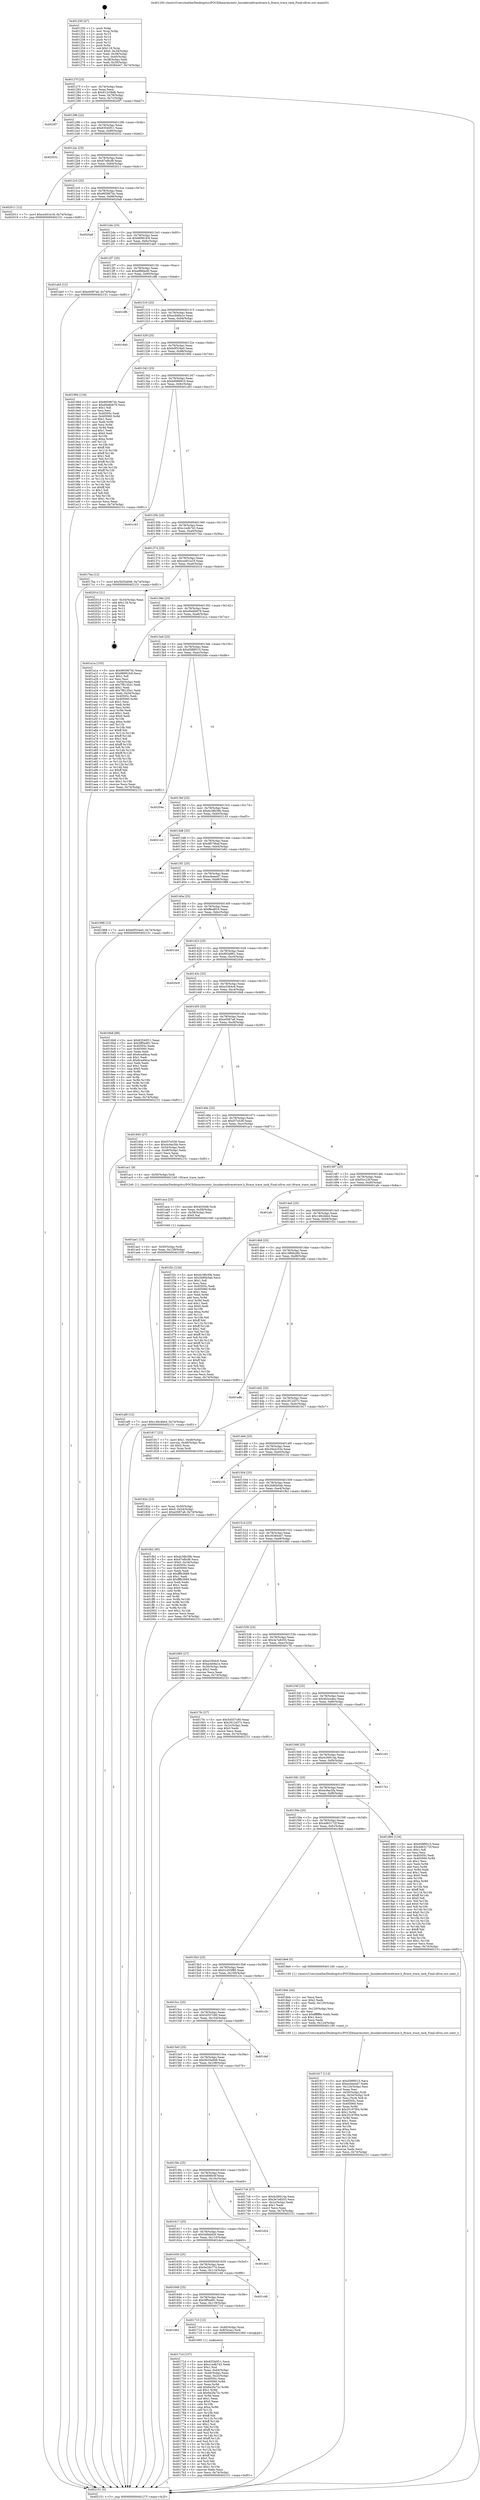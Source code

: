 digraph "0x401250" {
  label = "0x401250 (/mnt/c/Users/mathe/Desktop/tcc/POCII/binaries/extr_linuxkerneltracetrace.h_ftrace_trace_task_Final-ollvm.out::main(0))"
  labelloc = "t"
  node[shape=record]

  Entry [label="",width=0.3,height=0.3,shape=circle,fillcolor=black,style=filled]
  "0x40127f" [label="{
     0x40127f [23]\l
     | [instrs]\l
     &nbsp;&nbsp;0x40127f \<+3\>: mov -0x74(%rbp),%eax\l
     &nbsp;&nbsp;0x401282 \<+2\>: mov %eax,%ecx\l
     &nbsp;&nbsp;0x401284 \<+6\>: sub $0x812c58db,%ecx\l
     &nbsp;&nbsp;0x40128a \<+3\>: mov %eax,-0x78(%rbp)\l
     &nbsp;&nbsp;0x40128d \<+3\>: mov %ecx,-0x7c(%rbp)\l
     &nbsp;&nbsp;0x401290 \<+6\>: je 00000000004020f7 \<main+0xea7\>\l
  }"]
  "0x4020f7" [label="{
     0x4020f7\l
  }", style=dashed]
  "0x401296" [label="{
     0x401296 [22]\l
     | [instrs]\l
     &nbsp;&nbsp;0x401296 \<+5\>: jmp 000000000040129b \<main+0x4b\>\l
     &nbsp;&nbsp;0x40129b \<+3\>: mov -0x78(%rbp),%eax\l
     &nbsp;&nbsp;0x40129e \<+5\>: sub $0x83540f11,%eax\l
     &nbsp;&nbsp;0x4012a3 \<+3\>: mov %eax,-0x80(%rbp)\l
     &nbsp;&nbsp;0x4012a6 \<+6\>: je 0000000000402032 \<main+0xde2\>\l
  }"]
  Exit [label="",width=0.3,height=0.3,shape=circle,fillcolor=black,style=filled,peripheries=2]
  "0x402032" [label="{
     0x402032\l
  }", style=dashed]
  "0x4012ac" [label="{
     0x4012ac [25]\l
     | [instrs]\l
     &nbsp;&nbsp;0x4012ac \<+5\>: jmp 00000000004012b1 \<main+0x61\>\l
     &nbsp;&nbsp;0x4012b1 \<+3\>: mov -0x78(%rbp),%eax\l
     &nbsp;&nbsp;0x4012b4 \<+5\>: sub $0x87efbcf8,%eax\l
     &nbsp;&nbsp;0x4012b9 \<+6\>: mov %eax,-0x84(%rbp)\l
     &nbsp;&nbsp;0x4012bf \<+6\>: je 0000000000402011 \<main+0xdc1\>\l
  }"]
  "0x401af0" [label="{
     0x401af0 [12]\l
     | [instrs]\l
     &nbsp;&nbsp;0x401af0 \<+7\>: movl $0x149c4bb4,-0x74(%rbp)\l
     &nbsp;&nbsp;0x401af7 \<+5\>: jmp 0000000000402151 \<main+0xf01\>\l
  }"]
  "0x402011" [label="{
     0x402011 [12]\l
     | [instrs]\l
     &nbsp;&nbsp;0x402011 \<+7\>: movl $0xce401e18,-0x74(%rbp)\l
     &nbsp;&nbsp;0x402018 \<+5\>: jmp 0000000000402151 \<main+0xf01\>\l
  }"]
  "0x4012c5" [label="{
     0x4012c5 [25]\l
     | [instrs]\l
     &nbsp;&nbsp;0x4012c5 \<+5\>: jmp 00000000004012ca \<main+0x7a\>\l
     &nbsp;&nbsp;0x4012ca \<+3\>: mov -0x78(%rbp),%eax\l
     &nbsp;&nbsp;0x4012cd \<+5\>: sub $0x965967dc,%eax\l
     &nbsp;&nbsp;0x4012d2 \<+6\>: mov %eax,-0x88(%rbp)\l
     &nbsp;&nbsp;0x4012d8 \<+6\>: je 00000000004020a8 \<main+0xe58\>\l
  }"]
  "0x401ae1" [label="{
     0x401ae1 [15]\l
     | [instrs]\l
     &nbsp;&nbsp;0x401ae1 \<+4\>: mov -0x50(%rbp),%rdi\l
     &nbsp;&nbsp;0x401ae5 \<+6\>: mov %eax,-0x128(%rbp)\l
     &nbsp;&nbsp;0x401aeb \<+5\>: call 0000000000401030 \<free@plt\>\l
     | [calls]\l
     &nbsp;&nbsp;0x401030 \{1\} (unknown)\l
  }"]
  "0x4020a8" [label="{
     0x4020a8\l
  }", style=dashed]
  "0x4012de" [label="{
     0x4012de [25]\l
     | [instrs]\l
     &nbsp;&nbsp;0x4012de \<+5\>: jmp 00000000004012e3 \<main+0x93\>\l
     &nbsp;&nbsp;0x4012e3 \<+3\>: mov -0x78(%rbp),%eax\l
     &nbsp;&nbsp;0x4012e6 \<+5\>: sub $0x98991fc9,%eax\l
     &nbsp;&nbsp;0x4012eb \<+6\>: mov %eax,-0x8c(%rbp)\l
     &nbsp;&nbsp;0x4012f1 \<+6\>: je 0000000000401ab5 \<main+0x865\>\l
  }"]
  "0x401aca" [label="{
     0x401aca [23]\l
     | [instrs]\l
     &nbsp;&nbsp;0x401aca \<+10\>: movabs $0x4030d6,%rdi\l
     &nbsp;&nbsp;0x401ad4 \<+3\>: mov %eax,-0x58(%rbp)\l
     &nbsp;&nbsp;0x401ad7 \<+3\>: mov -0x58(%rbp),%esi\l
     &nbsp;&nbsp;0x401ada \<+2\>: mov $0x0,%al\l
     &nbsp;&nbsp;0x401adc \<+5\>: call 0000000000401040 \<printf@plt\>\l
     | [calls]\l
     &nbsp;&nbsp;0x401040 \{1\} (unknown)\l
  }"]
  "0x401ab5" [label="{
     0x401ab5 [12]\l
     | [instrs]\l
     &nbsp;&nbsp;0x401ab5 \<+7\>: movl $0xe0087a6,-0x74(%rbp)\l
     &nbsp;&nbsp;0x401abc \<+5\>: jmp 0000000000402151 \<main+0xf01\>\l
  }"]
  "0x4012f7" [label="{
     0x4012f7 [25]\l
     | [instrs]\l
     &nbsp;&nbsp;0x4012f7 \<+5\>: jmp 00000000004012fc \<main+0xac\>\l
     &nbsp;&nbsp;0x4012fc \<+3\>: mov -0x78(%rbp),%eax\l
     &nbsp;&nbsp;0x4012ff \<+5\>: sub $0xa98fde40,%eax\l
     &nbsp;&nbsp;0x401304 \<+6\>: mov %eax,-0x90(%rbp)\l
     &nbsp;&nbsp;0x40130a \<+6\>: je 0000000000401dfb \<main+0xbab\>\l
  }"]
  "0x401917" [label="{
     0x401917 [113]\l
     | [instrs]\l
     &nbsp;&nbsp;0x401917 \<+5\>: mov $0xd58f9515,%ecx\l
     &nbsp;&nbsp;0x40191c \<+5\>: mov $0xecbeeed7,%edx\l
     &nbsp;&nbsp;0x401921 \<+6\>: mov -0x124(%rbp),%esi\l
     &nbsp;&nbsp;0x401927 \<+3\>: imul %eax,%esi\l
     &nbsp;&nbsp;0x40192a \<+4\>: mov -0x50(%rbp),%rdi\l
     &nbsp;&nbsp;0x40192e \<+4\>: movslq -0x54(%rbp),%r8\l
     &nbsp;&nbsp;0x401932 \<+4\>: mov %esi,(%rdi,%r8,4)\l
     &nbsp;&nbsp;0x401936 \<+7\>: mov 0x40505c,%eax\l
     &nbsp;&nbsp;0x40193d \<+7\>: mov 0x405060,%esi\l
     &nbsp;&nbsp;0x401944 \<+3\>: mov %eax,%r9d\l
     &nbsp;&nbsp;0x401947 \<+7\>: add $0x25167f04,%r9d\l
     &nbsp;&nbsp;0x40194e \<+4\>: sub $0x1,%r9d\l
     &nbsp;&nbsp;0x401952 \<+7\>: sub $0x25167f04,%r9d\l
     &nbsp;&nbsp;0x401959 \<+4\>: imul %r9d,%eax\l
     &nbsp;&nbsp;0x40195d \<+3\>: and $0x1,%eax\l
     &nbsp;&nbsp;0x401960 \<+3\>: cmp $0x0,%eax\l
     &nbsp;&nbsp;0x401963 \<+4\>: sete %r10b\l
     &nbsp;&nbsp;0x401967 \<+3\>: cmp $0xa,%esi\l
     &nbsp;&nbsp;0x40196a \<+4\>: setl %r11b\l
     &nbsp;&nbsp;0x40196e \<+3\>: mov %r10b,%bl\l
     &nbsp;&nbsp;0x401971 \<+3\>: and %r11b,%bl\l
     &nbsp;&nbsp;0x401974 \<+3\>: xor %r11b,%r10b\l
     &nbsp;&nbsp;0x401977 \<+3\>: or %r10b,%bl\l
     &nbsp;&nbsp;0x40197a \<+3\>: test $0x1,%bl\l
     &nbsp;&nbsp;0x40197d \<+3\>: cmovne %edx,%ecx\l
     &nbsp;&nbsp;0x401980 \<+3\>: mov %ecx,-0x74(%rbp)\l
     &nbsp;&nbsp;0x401983 \<+5\>: jmp 0000000000402151 \<main+0xf01\>\l
  }"]
  "0x401dfb" [label="{
     0x401dfb\l
  }", style=dashed]
  "0x401310" [label="{
     0x401310 [25]\l
     | [instrs]\l
     &nbsp;&nbsp;0x401310 \<+5\>: jmp 0000000000401315 \<main+0xc5\>\l
     &nbsp;&nbsp;0x401315 \<+3\>: mov -0x78(%rbp),%eax\l
     &nbsp;&nbsp;0x401318 \<+5\>: sub $0xacbb8a1e,%eax\l
     &nbsp;&nbsp;0x40131d \<+6\>: mov %eax,-0x94(%rbp)\l
     &nbsp;&nbsp;0x401323 \<+6\>: je 00000000004016a0 \<main+0x450\>\l
  }"]
  "0x4018eb" [label="{
     0x4018eb [44]\l
     | [instrs]\l
     &nbsp;&nbsp;0x4018eb \<+2\>: xor %ecx,%ecx\l
     &nbsp;&nbsp;0x4018ed \<+5\>: mov $0x2,%edx\l
     &nbsp;&nbsp;0x4018f2 \<+6\>: mov %edx,-0x120(%rbp)\l
     &nbsp;&nbsp;0x4018f8 \<+1\>: cltd\l
     &nbsp;&nbsp;0x4018f9 \<+6\>: mov -0x120(%rbp),%esi\l
     &nbsp;&nbsp;0x4018ff \<+2\>: idiv %esi\l
     &nbsp;&nbsp;0x401901 \<+6\>: imul $0xfffffffe,%edx,%edx\l
     &nbsp;&nbsp;0x401907 \<+3\>: sub $0x1,%ecx\l
     &nbsp;&nbsp;0x40190a \<+2\>: sub %ecx,%edx\l
     &nbsp;&nbsp;0x40190c \<+6\>: mov %edx,-0x124(%rbp)\l
     &nbsp;&nbsp;0x401912 \<+5\>: call 0000000000401160 \<next_i\>\l
     | [calls]\l
     &nbsp;&nbsp;0x401160 \{1\} (/mnt/c/Users/mathe/Desktop/tcc/POCII/binaries/extr_linuxkerneltracetrace.h_ftrace_trace_task_Final-ollvm.out::next_i)\l
  }"]
  "0x4016a0" [label="{
     0x4016a0\l
  }", style=dashed]
  "0x401329" [label="{
     0x401329 [25]\l
     | [instrs]\l
     &nbsp;&nbsp;0x401329 \<+5\>: jmp 000000000040132e \<main+0xde\>\l
     &nbsp;&nbsp;0x40132e \<+3\>: mov -0x78(%rbp),%eax\l
     &nbsp;&nbsp;0x401331 \<+5\>: sub $0xb0f334e0,%eax\l
     &nbsp;&nbsp;0x401336 \<+6\>: mov %eax,-0x98(%rbp)\l
     &nbsp;&nbsp;0x40133c \<+6\>: je 0000000000401994 \<main+0x744\>\l
  }"]
  "0x40182e" [label="{
     0x40182e [23]\l
     | [instrs]\l
     &nbsp;&nbsp;0x40182e \<+4\>: mov %rax,-0x50(%rbp)\l
     &nbsp;&nbsp;0x401832 \<+7\>: movl $0x0,-0x54(%rbp)\l
     &nbsp;&nbsp;0x401839 \<+7\>: movl $0xe0087a6,-0x74(%rbp)\l
     &nbsp;&nbsp;0x401840 \<+5\>: jmp 0000000000402151 \<main+0xf01\>\l
  }"]
  "0x401994" [label="{
     0x401994 [134]\l
     | [instrs]\l
     &nbsp;&nbsp;0x401994 \<+5\>: mov $0x965967dc,%eax\l
     &nbsp;&nbsp;0x401999 \<+5\>: mov $0xd0e6b879,%ecx\l
     &nbsp;&nbsp;0x40199e \<+2\>: mov $0x1,%dl\l
     &nbsp;&nbsp;0x4019a0 \<+2\>: xor %esi,%esi\l
     &nbsp;&nbsp;0x4019a2 \<+7\>: mov 0x40505c,%edi\l
     &nbsp;&nbsp;0x4019a9 \<+8\>: mov 0x405060,%r8d\l
     &nbsp;&nbsp;0x4019b1 \<+3\>: sub $0x1,%esi\l
     &nbsp;&nbsp;0x4019b4 \<+3\>: mov %edi,%r9d\l
     &nbsp;&nbsp;0x4019b7 \<+3\>: add %esi,%r9d\l
     &nbsp;&nbsp;0x4019ba \<+4\>: imul %r9d,%edi\l
     &nbsp;&nbsp;0x4019be \<+3\>: and $0x1,%edi\l
     &nbsp;&nbsp;0x4019c1 \<+3\>: cmp $0x0,%edi\l
     &nbsp;&nbsp;0x4019c4 \<+4\>: sete %r10b\l
     &nbsp;&nbsp;0x4019c8 \<+4\>: cmp $0xa,%r8d\l
     &nbsp;&nbsp;0x4019cc \<+4\>: setl %r11b\l
     &nbsp;&nbsp;0x4019d0 \<+3\>: mov %r10b,%bl\l
     &nbsp;&nbsp;0x4019d3 \<+3\>: xor $0xff,%bl\l
     &nbsp;&nbsp;0x4019d6 \<+3\>: mov %r11b,%r14b\l
     &nbsp;&nbsp;0x4019d9 \<+4\>: xor $0xff,%r14b\l
     &nbsp;&nbsp;0x4019dd \<+3\>: xor $0x1,%dl\l
     &nbsp;&nbsp;0x4019e0 \<+3\>: mov %bl,%r15b\l
     &nbsp;&nbsp;0x4019e3 \<+4\>: and $0xff,%r15b\l
     &nbsp;&nbsp;0x4019e7 \<+3\>: and %dl,%r10b\l
     &nbsp;&nbsp;0x4019ea \<+3\>: mov %r14b,%r12b\l
     &nbsp;&nbsp;0x4019ed \<+4\>: and $0xff,%r12b\l
     &nbsp;&nbsp;0x4019f1 \<+3\>: and %dl,%r11b\l
     &nbsp;&nbsp;0x4019f4 \<+3\>: or %r10b,%r15b\l
     &nbsp;&nbsp;0x4019f7 \<+3\>: or %r11b,%r12b\l
     &nbsp;&nbsp;0x4019fa \<+3\>: xor %r12b,%r15b\l
     &nbsp;&nbsp;0x4019fd \<+3\>: or %r14b,%bl\l
     &nbsp;&nbsp;0x401a00 \<+3\>: xor $0xff,%bl\l
     &nbsp;&nbsp;0x401a03 \<+3\>: or $0x1,%dl\l
     &nbsp;&nbsp;0x401a06 \<+2\>: and %dl,%bl\l
     &nbsp;&nbsp;0x401a08 \<+3\>: or %bl,%r15b\l
     &nbsp;&nbsp;0x401a0b \<+4\>: test $0x1,%r15b\l
     &nbsp;&nbsp;0x401a0f \<+3\>: cmovne %ecx,%eax\l
     &nbsp;&nbsp;0x401a12 \<+3\>: mov %eax,-0x74(%rbp)\l
     &nbsp;&nbsp;0x401a15 \<+5\>: jmp 0000000000402151 \<main+0xf01\>\l
  }"]
  "0x401342" [label="{
     0x401342 [25]\l
     | [instrs]\l
     &nbsp;&nbsp;0x401342 \<+5\>: jmp 0000000000401347 \<main+0xf7\>\l
     &nbsp;&nbsp;0x401347 \<+3\>: mov -0x78(%rbp),%eax\l
     &nbsp;&nbsp;0x40134a \<+5\>: sub $0xb9989910,%eax\l
     &nbsp;&nbsp;0x40134f \<+6\>: mov %eax,-0x9c(%rbp)\l
     &nbsp;&nbsp;0x401355 \<+6\>: je 0000000000401c63 \<main+0xa13\>\l
  }"]
  "0x40171d" [label="{
     0x40171d [157]\l
     | [instrs]\l
     &nbsp;&nbsp;0x40171d \<+5\>: mov $0x83540f11,%ecx\l
     &nbsp;&nbsp;0x401722 \<+5\>: mov $0xc1edb743,%edx\l
     &nbsp;&nbsp;0x401727 \<+3\>: mov $0x1,%sil\l
     &nbsp;&nbsp;0x40172a \<+3\>: mov %eax,-0x44(%rbp)\l
     &nbsp;&nbsp;0x40172d \<+3\>: mov -0x44(%rbp),%eax\l
     &nbsp;&nbsp;0x401730 \<+3\>: mov %eax,-0x2c(%rbp)\l
     &nbsp;&nbsp;0x401733 \<+7\>: mov 0x40505c,%eax\l
     &nbsp;&nbsp;0x40173a \<+8\>: mov 0x405060,%r8d\l
     &nbsp;&nbsp;0x401742 \<+3\>: mov %eax,%r9d\l
     &nbsp;&nbsp;0x401745 \<+7\>: add $0x6e2fa72c,%r9d\l
     &nbsp;&nbsp;0x40174c \<+4\>: sub $0x1,%r9d\l
     &nbsp;&nbsp;0x401750 \<+7\>: sub $0x6e2fa72c,%r9d\l
     &nbsp;&nbsp;0x401757 \<+4\>: imul %r9d,%eax\l
     &nbsp;&nbsp;0x40175b \<+3\>: and $0x1,%eax\l
     &nbsp;&nbsp;0x40175e \<+3\>: cmp $0x0,%eax\l
     &nbsp;&nbsp;0x401761 \<+4\>: sete %r10b\l
     &nbsp;&nbsp;0x401765 \<+4\>: cmp $0xa,%r8d\l
     &nbsp;&nbsp;0x401769 \<+4\>: setl %r11b\l
     &nbsp;&nbsp;0x40176d \<+3\>: mov %r10b,%bl\l
     &nbsp;&nbsp;0x401770 \<+3\>: xor $0xff,%bl\l
     &nbsp;&nbsp;0x401773 \<+3\>: mov %r11b,%r14b\l
     &nbsp;&nbsp;0x401776 \<+4\>: xor $0xff,%r14b\l
     &nbsp;&nbsp;0x40177a \<+4\>: xor $0x1,%sil\l
     &nbsp;&nbsp;0x40177e \<+3\>: mov %bl,%r15b\l
     &nbsp;&nbsp;0x401781 \<+4\>: and $0xff,%r15b\l
     &nbsp;&nbsp;0x401785 \<+3\>: and %sil,%r10b\l
     &nbsp;&nbsp;0x401788 \<+3\>: mov %r14b,%r12b\l
     &nbsp;&nbsp;0x40178b \<+4\>: and $0xff,%r12b\l
     &nbsp;&nbsp;0x40178f \<+3\>: and %sil,%r11b\l
     &nbsp;&nbsp;0x401792 \<+3\>: or %r10b,%r15b\l
     &nbsp;&nbsp;0x401795 \<+3\>: or %r11b,%r12b\l
     &nbsp;&nbsp;0x401798 \<+3\>: xor %r12b,%r15b\l
     &nbsp;&nbsp;0x40179b \<+3\>: or %r14b,%bl\l
     &nbsp;&nbsp;0x40179e \<+3\>: xor $0xff,%bl\l
     &nbsp;&nbsp;0x4017a1 \<+4\>: or $0x1,%sil\l
     &nbsp;&nbsp;0x4017a5 \<+3\>: and %sil,%bl\l
     &nbsp;&nbsp;0x4017a8 \<+3\>: or %bl,%r15b\l
     &nbsp;&nbsp;0x4017ab \<+4\>: test $0x1,%r15b\l
     &nbsp;&nbsp;0x4017af \<+3\>: cmovne %edx,%ecx\l
     &nbsp;&nbsp;0x4017b2 \<+3\>: mov %ecx,-0x74(%rbp)\l
     &nbsp;&nbsp;0x4017b5 \<+5\>: jmp 0000000000402151 \<main+0xf01\>\l
  }"]
  "0x401c63" [label="{
     0x401c63\l
  }", style=dashed]
  "0x40135b" [label="{
     0x40135b [25]\l
     | [instrs]\l
     &nbsp;&nbsp;0x40135b \<+5\>: jmp 0000000000401360 \<main+0x110\>\l
     &nbsp;&nbsp;0x401360 \<+3\>: mov -0x78(%rbp),%eax\l
     &nbsp;&nbsp;0x401363 \<+5\>: sub $0xc1edb743,%eax\l
     &nbsp;&nbsp;0x401368 \<+6\>: mov %eax,-0xa0(%rbp)\l
     &nbsp;&nbsp;0x40136e \<+6\>: je 00000000004017ba \<main+0x56a\>\l
  }"]
  "0x401662" [label="{
     0x401662\l
  }", style=dashed]
  "0x4017ba" [label="{
     0x4017ba [12]\l
     | [instrs]\l
     &nbsp;&nbsp;0x4017ba \<+7\>: movl $0x5b55a948,-0x74(%rbp)\l
     &nbsp;&nbsp;0x4017c1 \<+5\>: jmp 0000000000402151 \<main+0xf01\>\l
  }"]
  "0x401374" [label="{
     0x401374 [25]\l
     | [instrs]\l
     &nbsp;&nbsp;0x401374 \<+5\>: jmp 0000000000401379 \<main+0x129\>\l
     &nbsp;&nbsp;0x401379 \<+3\>: mov -0x78(%rbp),%eax\l
     &nbsp;&nbsp;0x40137c \<+5\>: sub $0xce401e18,%eax\l
     &nbsp;&nbsp;0x401381 \<+6\>: mov %eax,-0xa4(%rbp)\l
     &nbsp;&nbsp;0x401387 \<+6\>: je 000000000040201d \<main+0xdcd\>\l
  }"]
  "0x401710" [label="{
     0x401710 [13]\l
     | [instrs]\l
     &nbsp;&nbsp;0x401710 \<+4\>: mov -0x40(%rbp),%rax\l
     &nbsp;&nbsp;0x401714 \<+4\>: mov 0x8(%rax),%rdi\l
     &nbsp;&nbsp;0x401718 \<+5\>: call 0000000000401060 \<atoi@plt\>\l
     | [calls]\l
     &nbsp;&nbsp;0x401060 \{1\} (unknown)\l
  }"]
  "0x40201d" [label="{
     0x40201d [21]\l
     | [instrs]\l
     &nbsp;&nbsp;0x40201d \<+3\>: mov -0x34(%rbp),%eax\l
     &nbsp;&nbsp;0x402020 \<+7\>: add $0x118,%rsp\l
     &nbsp;&nbsp;0x402027 \<+1\>: pop %rbx\l
     &nbsp;&nbsp;0x402028 \<+2\>: pop %r12\l
     &nbsp;&nbsp;0x40202a \<+2\>: pop %r13\l
     &nbsp;&nbsp;0x40202c \<+2\>: pop %r14\l
     &nbsp;&nbsp;0x40202e \<+2\>: pop %r15\l
     &nbsp;&nbsp;0x402030 \<+1\>: pop %rbp\l
     &nbsp;&nbsp;0x402031 \<+1\>: ret\l
  }"]
  "0x40138d" [label="{
     0x40138d [25]\l
     | [instrs]\l
     &nbsp;&nbsp;0x40138d \<+5\>: jmp 0000000000401392 \<main+0x142\>\l
     &nbsp;&nbsp;0x401392 \<+3\>: mov -0x78(%rbp),%eax\l
     &nbsp;&nbsp;0x401395 \<+5\>: sub $0xd0e6b879,%eax\l
     &nbsp;&nbsp;0x40139a \<+6\>: mov %eax,-0xa8(%rbp)\l
     &nbsp;&nbsp;0x4013a0 \<+6\>: je 0000000000401a1a \<main+0x7ca\>\l
  }"]
  "0x401649" [label="{
     0x401649 [25]\l
     | [instrs]\l
     &nbsp;&nbsp;0x401649 \<+5\>: jmp 000000000040164e \<main+0x3fe\>\l
     &nbsp;&nbsp;0x40164e \<+3\>: mov -0x78(%rbp),%eax\l
     &nbsp;&nbsp;0x401651 \<+5\>: sub $0x5ff5ed91,%eax\l
     &nbsp;&nbsp;0x401656 \<+6\>: mov %eax,-0x118(%rbp)\l
     &nbsp;&nbsp;0x40165c \<+6\>: je 0000000000401710 \<main+0x4c0\>\l
  }"]
  "0x401a1a" [label="{
     0x401a1a [155]\l
     | [instrs]\l
     &nbsp;&nbsp;0x401a1a \<+5\>: mov $0x965967dc,%eax\l
     &nbsp;&nbsp;0x401a1f \<+5\>: mov $0x98991fc9,%ecx\l
     &nbsp;&nbsp;0x401a24 \<+2\>: mov $0x1,%dl\l
     &nbsp;&nbsp;0x401a26 \<+2\>: xor %esi,%esi\l
     &nbsp;&nbsp;0x401a28 \<+3\>: mov -0x54(%rbp),%edi\l
     &nbsp;&nbsp;0x401a2b \<+6\>: sub $0x7f8135a1,%edi\l
     &nbsp;&nbsp;0x401a31 \<+3\>: add $0x1,%edi\l
     &nbsp;&nbsp;0x401a34 \<+6\>: add $0x7f8135a1,%edi\l
     &nbsp;&nbsp;0x401a3a \<+3\>: mov %edi,-0x54(%rbp)\l
     &nbsp;&nbsp;0x401a3d \<+7\>: mov 0x40505c,%edi\l
     &nbsp;&nbsp;0x401a44 \<+8\>: mov 0x405060,%r8d\l
     &nbsp;&nbsp;0x401a4c \<+3\>: sub $0x1,%esi\l
     &nbsp;&nbsp;0x401a4f \<+3\>: mov %edi,%r9d\l
     &nbsp;&nbsp;0x401a52 \<+3\>: add %esi,%r9d\l
     &nbsp;&nbsp;0x401a55 \<+4\>: imul %r9d,%edi\l
     &nbsp;&nbsp;0x401a59 \<+3\>: and $0x1,%edi\l
     &nbsp;&nbsp;0x401a5c \<+3\>: cmp $0x0,%edi\l
     &nbsp;&nbsp;0x401a5f \<+4\>: sete %r10b\l
     &nbsp;&nbsp;0x401a63 \<+4\>: cmp $0xa,%r8d\l
     &nbsp;&nbsp;0x401a67 \<+4\>: setl %r11b\l
     &nbsp;&nbsp;0x401a6b \<+3\>: mov %r10b,%bl\l
     &nbsp;&nbsp;0x401a6e \<+3\>: xor $0xff,%bl\l
     &nbsp;&nbsp;0x401a71 \<+3\>: mov %r11b,%r14b\l
     &nbsp;&nbsp;0x401a74 \<+4\>: xor $0xff,%r14b\l
     &nbsp;&nbsp;0x401a78 \<+3\>: xor $0x1,%dl\l
     &nbsp;&nbsp;0x401a7b \<+3\>: mov %bl,%r15b\l
     &nbsp;&nbsp;0x401a7e \<+4\>: and $0xff,%r15b\l
     &nbsp;&nbsp;0x401a82 \<+3\>: and %dl,%r10b\l
     &nbsp;&nbsp;0x401a85 \<+3\>: mov %r14b,%r12b\l
     &nbsp;&nbsp;0x401a88 \<+4\>: and $0xff,%r12b\l
     &nbsp;&nbsp;0x401a8c \<+3\>: and %dl,%r11b\l
     &nbsp;&nbsp;0x401a8f \<+3\>: or %r10b,%r15b\l
     &nbsp;&nbsp;0x401a92 \<+3\>: or %r11b,%r12b\l
     &nbsp;&nbsp;0x401a95 \<+3\>: xor %r12b,%r15b\l
     &nbsp;&nbsp;0x401a98 \<+3\>: or %r14b,%bl\l
     &nbsp;&nbsp;0x401a9b \<+3\>: xor $0xff,%bl\l
     &nbsp;&nbsp;0x401a9e \<+3\>: or $0x1,%dl\l
     &nbsp;&nbsp;0x401aa1 \<+2\>: and %dl,%bl\l
     &nbsp;&nbsp;0x401aa3 \<+3\>: or %bl,%r15b\l
     &nbsp;&nbsp;0x401aa6 \<+4\>: test $0x1,%r15b\l
     &nbsp;&nbsp;0x401aaa \<+3\>: cmovne %ecx,%eax\l
     &nbsp;&nbsp;0x401aad \<+3\>: mov %eax,-0x74(%rbp)\l
     &nbsp;&nbsp;0x401ab0 \<+5\>: jmp 0000000000402151 \<main+0xf01\>\l
  }"]
  "0x4013a6" [label="{
     0x4013a6 [25]\l
     | [instrs]\l
     &nbsp;&nbsp;0x4013a6 \<+5\>: jmp 00000000004013ab \<main+0x15b\>\l
     &nbsp;&nbsp;0x4013ab \<+3\>: mov -0x78(%rbp),%eax\l
     &nbsp;&nbsp;0x4013ae \<+5\>: sub $0xd58f9515,%eax\l
     &nbsp;&nbsp;0x4013b3 \<+6\>: mov %eax,-0xac(%rbp)\l
     &nbsp;&nbsp;0x4013b9 \<+6\>: je 000000000040204e \<main+0xdfe\>\l
  }"]
  "0x401c48" [label="{
     0x401c48\l
  }", style=dashed]
  "0x40204e" [label="{
     0x40204e\l
  }", style=dashed]
  "0x4013bf" [label="{
     0x4013bf [25]\l
     | [instrs]\l
     &nbsp;&nbsp;0x4013bf \<+5\>: jmp 00000000004013c4 \<main+0x174\>\l
     &nbsp;&nbsp;0x4013c4 \<+3\>: mov -0x78(%rbp),%eax\l
     &nbsp;&nbsp;0x4013c7 \<+5\>: sub $0xdc38b39b,%eax\l
     &nbsp;&nbsp;0x4013cc \<+6\>: mov %eax,-0xb0(%rbp)\l
     &nbsp;&nbsp;0x4013d2 \<+6\>: je 0000000000402143 \<main+0xef3\>\l
  }"]
  "0x401630" [label="{
     0x401630 [25]\l
     | [instrs]\l
     &nbsp;&nbsp;0x401630 \<+5\>: jmp 0000000000401635 \<main+0x3e5\>\l
     &nbsp;&nbsp;0x401635 \<+3\>: mov -0x78(%rbp),%eax\l
     &nbsp;&nbsp;0x401638 \<+5\>: sub $0x5e26a774,%eax\l
     &nbsp;&nbsp;0x40163d \<+6\>: mov %eax,-0x114(%rbp)\l
     &nbsp;&nbsp;0x401643 \<+6\>: je 0000000000401c48 \<main+0x9f8\>\l
  }"]
  "0x402143" [label="{
     0x402143\l
  }", style=dashed]
  "0x4013d8" [label="{
     0x4013d8 [25]\l
     | [instrs]\l
     &nbsp;&nbsp;0x4013d8 \<+5\>: jmp 00000000004013dd \<main+0x18d\>\l
     &nbsp;&nbsp;0x4013dd \<+3\>: mov -0x78(%rbp),%eax\l
     &nbsp;&nbsp;0x4013e0 \<+5\>: sub $0xdf079baf,%eax\l
     &nbsp;&nbsp;0x4013e5 \<+6\>: mov %eax,-0xb4(%rbp)\l
     &nbsp;&nbsp;0x4013eb \<+6\>: je 0000000000401b82 \<main+0x932\>\l
  }"]
  "0x401de3" [label="{
     0x401de3\l
  }", style=dashed]
  "0x401b82" [label="{
     0x401b82\l
  }", style=dashed]
  "0x4013f1" [label="{
     0x4013f1 [25]\l
     | [instrs]\l
     &nbsp;&nbsp;0x4013f1 \<+5\>: jmp 00000000004013f6 \<main+0x1a6\>\l
     &nbsp;&nbsp;0x4013f6 \<+3\>: mov -0x78(%rbp),%eax\l
     &nbsp;&nbsp;0x4013f9 \<+5\>: sub $0xecbeeed7,%eax\l
     &nbsp;&nbsp;0x4013fe \<+6\>: mov %eax,-0xb8(%rbp)\l
     &nbsp;&nbsp;0x401404 \<+6\>: je 0000000000401988 \<main+0x738\>\l
  }"]
  "0x401617" [label="{
     0x401617 [25]\l
     | [instrs]\l
     &nbsp;&nbsp;0x401617 \<+5\>: jmp 000000000040161c \<main+0x3cc\>\l
     &nbsp;&nbsp;0x40161c \<+3\>: mov -0x78(%rbp),%eax\l
     &nbsp;&nbsp;0x40161f \<+5\>: sub $0x5dfddd26,%eax\l
     &nbsp;&nbsp;0x401624 \<+6\>: mov %eax,-0x110(%rbp)\l
     &nbsp;&nbsp;0x40162a \<+6\>: je 0000000000401de3 \<main+0xb93\>\l
  }"]
  "0x401988" [label="{
     0x401988 [12]\l
     | [instrs]\l
     &nbsp;&nbsp;0x401988 \<+7\>: movl $0xb0f334e0,-0x74(%rbp)\l
     &nbsp;&nbsp;0x40198f \<+5\>: jmp 0000000000402151 \<main+0xf01\>\l
  }"]
  "0x40140a" [label="{
     0x40140a [25]\l
     | [instrs]\l
     &nbsp;&nbsp;0x40140a \<+5\>: jmp 000000000040140f \<main+0x1bf\>\l
     &nbsp;&nbsp;0x40140f \<+3\>: mov -0x78(%rbp),%eax\l
     &nbsp;&nbsp;0x401412 \<+5\>: sub $0xffea8f16,%eax\l
     &nbsp;&nbsp;0x401417 \<+6\>: mov %eax,-0xbc(%rbp)\l
     &nbsp;&nbsp;0x40141d \<+6\>: je 0000000000401cb0 \<main+0xa60\>\l
  }"]
  "0x401d24" [label="{
     0x401d24\l
  }", style=dashed]
  "0x401cb0" [label="{
     0x401cb0\l
  }", style=dashed]
  "0x401423" [label="{
     0x401423 [25]\l
     | [instrs]\l
     &nbsp;&nbsp;0x401423 \<+5\>: jmp 0000000000401428 \<main+0x1d8\>\l
     &nbsp;&nbsp;0x401428 \<+3\>: mov -0x78(%rbp),%eax\l
     &nbsp;&nbsp;0x40142b \<+5\>: sub $0x893d881,%eax\l
     &nbsp;&nbsp;0x401430 \<+6\>: mov %eax,-0xc0(%rbp)\l
     &nbsp;&nbsp;0x401436 \<+6\>: je 00000000004020c9 \<main+0xe79\>\l
  }"]
  "0x4015fe" [label="{
     0x4015fe [25]\l
     | [instrs]\l
     &nbsp;&nbsp;0x4015fe \<+5\>: jmp 0000000000401603 \<main+0x3b3\>\l
     &nbsp;&nbsp;0x401603 \<+3\>: mov -0x78(%rbp),%eax\l
     &nbsp;&nbsp;0x401606 \<+5\>: sub $0x5d08fc0f,%eax\l
     &nbsp;&nbsp;0x40160b \<+6\>: mov %eax,-0x10c(%rbp)\l
     &nbsp;&nbsp;0x401611 \<+6\>: je 0000000000401d24 \<main+0xad4\>\l
  }"]
  "0x4020c9" [label="{
     0x4020c9\l
  }", style=dashed]
  "0x40143c" [label="{
     0x40143c [25]\l
     | [instrs]\l
     &nbsp;&nbsp;0x40143c \<+5\>: jmp 0000000000401441 \<main+0x1f1\>\l
     &nbsp;&nbsp;0x401441 \<+3\>: mov -0x78(%rbp),%eax\l
     &nbsp;&nbsp;0x401444 \<+5\>: sub $0xa3364c6,%eax\l
     &nbsp;&nbsp;0x401449 \<+6\>: mov %eax,-0xc4(%rbp)\l
     &nbsp;&nbsp;0x40144f \<+6\>: je 00000000004016b8 \<main+0x468\>\l
  }"]
  "0x4017c6" [label="{
     0x4017c6 [27]\l
     | [instrs]\l
     &nbsp;&nbsp;0x4017c6 \<+5\>: mov $0x4c56014a,%eax\l
     &nbsp;&nbsp;0x4017cb \<+5\>: mov $0x3e7e8355,%ecx\l
     &nbsp;&nbsp;0x4017d0 \<+3\>: mov -0x2c(%rbp),%edx\l
     &nbsp;&nbsp;0x4017d3 \<+3\>: cmp $0x1,%edx\l
     &nbsp;&nbsp;0x4017d6 \<+3\>: cmovl %ecx,%eax\l
     &nbsp;&nbsp;0x4017d9 \<+3\>: mov %eax,-0x74(%rbp)\l
     &nbsp;&nbsp;0x4017dc \<+5\>: jmp 0000000000402151 \<main+0xf01\>\l
  }"]
  "0x4016b8" [label="{
     0x4016b8 [88]\l
     | [instrs]\l
     &nbsp;&nbsp;0x4016b8 \<+5\>: mov $0x83540f11,%eax\l
     &nbsp;&nbsp;0x4016bd \<+5\>: mov $0x5ff5ed91,%ecx\l
     &nbsp;&nbsp;0x4016c2 \<+7\>: mov 0x40505c,%edx\l
     &nbsp;&nbsp;0x4016c9 \<+7\>: mov 0x405060,%esi\l
     &nbsp;&nbsp;0x4016d0 \<+2\>: mov %edx,%edi\l
     &nbsp;&nbsp;0x4016d2 \<+6\>: add $0x6ca4feca,%edi\l
     &nbsp;&nbsp;0x4016d8 \<+3\>: sub $0x1,%edi\l
     &nbsp;&nbsp;0x4016db \<+6\>: sub $0x6ca4feca,%edi\l
     &nbsp;&nbsp;0x4016e1 \<+3\>: imul %edi,%edx\l
     &nbsp;&nbsp;0x4016e4 \<+3\>: and $0x1,%edx\l
     &nbsp;&nbsp;0x4016e7 \<+3\>: cmp $0x0,%edx\l
     &nbsp;&nbsp;0x4016ea \<+4\>: sete %r8b\l
     &nbsp;&nbsp;0x4016ee \<+3\>: cmp $0xa,%esi\l
     &nbsp;&nbsp;0x4016f1 \<+4\>: setl %r9b\l
     &nbsp;&nbsp;0x4016f5 \<+3\>: mov %r8b,%r10b\l
     &nbsp;&nbsp;0x4016f8 \<+3\>: and %r9b,%r10b\l
     &nbsp;&nbsp;0x4016fb \<+3\>: xor %r9b,%r8b\l
     &nbsp;&nbsp;0x4016fe \<+3\>: or %r8b,%r10b\l
     &nbsp;&nbsp;0x401701 \<+4\>: test $0x1,%r10b\l
     &nbsp;&nbsp;0x401705 \<+3\>: cmovne %ecx,%eax\l
     &nbsp;&nbsp;0x401708 \<+3\>: mov %eax,-0x74(%rbp)\l
     &nbsp;&nbsp;0x40170b \<+5\>: jmp 0000000000402151 \<main+0xf01\>\l
  }"]
  "0x401455" [label="{
     0x401455 [25]\l
     | [instrs]\l
     &nbsp;&nbsp;0x401455 \<+5\>: jmp 000000000040145a \<main+0x20a\>\l
     &nbsp;&nbsp;0x40145a \<+3\>: mov -0x78(%rbp),%eax\l
     &nbsp;&nbsp;0x40145d \<+5\>: sub $0xe0087a6,%eax\l
     &nbsp;&nbsp;0x401462 \<+6\>: mov %eax,-0xc8(%rbp)\l
     &nbsp;&nbsp;0x401468 \<+6\>: je 0000000000401845 \<main+0x5f5\>\l
  }"]
  "0x4015e5" [label="{
     0x4015e5 [25]\l
     | [instrs]\l
     &nbsp;&nbsp;0x4015e5 \<+5\>: jmp 00000000004015ea \<main+0x39a\>\l
     &nbsp;&nbsp;0x4015ea \<+3\>: mov -0x78(%rbp),%eax\l
     &nbsp;&nbsp;0x4015ed \<+5\>: sub $0x5b55a948,%eax\l
     &nbsp;&nbsp;0x4015f2 \<+6\>: mov %eax,-0x108(%rbp)\l
     &nbsp;&nbsp;0x4015f8 \<+6\>: je 00000000004017c6 \<main+0x576\>\l
  }"]
  "0x401845" [label="{
     0x401845 [27]\l
     | [instrs]\l
     &nbsp;&nbsp;0x401845 \<+5\>: mov $0xf37e536,%eax\l
     &nbsp;&nbsp;0x40184a \<+5\>: mov $0x4c9ac5fa,%ecx\l
     &nbsp;&nbsp;0x40184f \<+3\>: mov -0x54(%rbp),%edx\l
     &nbsp;&nbsp;0x401852 \<+3\>: cmp -0x48(%rbp),%edx\l
     &nbsp;&nbsp;0x401855 \<+3\>: cmovl %ecx,%eax\l
     &nbsp;&nbsp;0x401858 \<+3\>: mov %eax,-0x74(%rbp)\l
     &nbsp;&nbsp;0x40185b \<+5\>: jmp 0000000000402151 \<main+0xf01\>\l
  }"]
  "0x40146e" [label="{
     0x40146e [25]\l
     | [instrs]\l
     &nbsp;&nbsp;0x40146e \<+5\>: jmp 0000000000401473 \<main+0x223\>\l
     &nbsp;&nbsp;0x401473 \<+3\>: mov -0x78(%rbp),%eax\l
     &nbsp;&nbsp;0x401476 \<+5\>: sub $0xf37e536,%eax\l
     &nbsp;&nbsp;0x40147b \<+6\>: mov %eax,-0xcc(%rbp)\l
     &nbsp;&nbsp;0x401481 \<+6\>: je 0000000000401ac1 \<main+0x871\>\l
  }"]
  "0x401def" [label="{
     0x401def\l
  }", style=dashed]
  "0x401ac1" [label="{
     0x401ac1 [9]\l
     | [instrs]\l
     &nbsp;&nbsp;0x401ac1 \<+4\>: mov -0x50(%rbp),%rdi\l
     &nbsp;&nbsp;0x401ac5 \<+5\>: call 0000000000401240 \<ftrace_trace_task\>\l
     | [calls]\l
     &nbsp;&nbsp;0x401240 \{1\} (/mnt/c/Users/mathe/Desktop/tcc/POCII/binaries/extr_linuxkerneltracetrace.h_ftrace_trace_task_Final-ollvm.out::ftrace_trace_task)\l
  }"]
  "0x401487" [label="{
     0x401487 [25]\l
     | [instrs]\l
     &nbsp;&nbsp;0x401487 \<+5\>: jmp 000000000040148c \<main+0x23c\>\l
     &nbsp;&nbsp;0x40148c \<+3\>: mov -0x78(%rbp),%eax\l
     &nbsp;&nbsp;0x40148f \<+5\>: sub $0xf3cc23f,%eax\l
     &nbsp;&nbsp;0x401494 \<+6\>: mov %eax,-0xd0(%rbp)\l
     &nbsp;&nbsp;0x40149a \<+6\>: je 0000000000401afc \<main+0x8ac\>\l
  }"]
  "0x4015cc" [label="{
     0x4015cc [25]\l
     | [instrs]\l
     &nbsp;&nbsp;0x4015cc \<+5\>: jmp 00000000004015d1 \<main+0x381\>\l
     &nbsp;&nbsp;0x4015d1 \<+3\>: mov -0x78(%rbp),%eax\l
     &nbsp;&nbsp;0x4015d4 \<+5\>: sub $0x54557c80,%eax\l
     &nbsp;&nbsp;0x4015d9 \<+6\>: mov %eax,-0x104(%rbp)\l
     &nbsp;&nbsp;0x4015df \<+6\>: je 0000000000401def \<main+0xb9f\>\l
  }"]
  "0x401afc" [label="{
     0x401afc\l
  }", style=dashed]
  "0x4014a0" [label="{
     0x4014a0 [25]\l
     | [instrs]\l
     &nbsp;&nbsp;0x4014a0 \<+5\>: jmp 00000000004014a5 \<main+0x255\>\l
     &nbsp;&nbsp;0x4014a5 \<+3\>: mov -0x78(%rbp),%eax\l
     &nbsp;&nbsp;0x4014a8 \<+5\>: sub $0x149c4bb4,%eax\l
     &nbsp;&nbsp;0x4014ad \<+6\>: mov %eax,-0xd4(%rbp)\l
     &nbsp;&nbsp;0x4014b3 \<+6\>: je 0000000000401f2c \<main+0xcdc\>\l
  }"]
  "0x401c3c" [label="{
     0x401c3c\l
  }", style=dashed]
  "0x401f2c" [label="{
     0x401f2c [134]\l
     | [instrs]\l
     &nbsp;&nbsp;0x401f2c \<+5\>: mov $0xdc38b39b,%eax\l
     &nbsp;&nbsp;0x401f31 \<+5\>: mov $0x2b80b5ab,%ecx\l
     &nbsp;&nbsp;0x401f36 \<+2\>: mov $0x1,%dl\l
     &nbsp;&nbsp;0x401f38 \<+2\>: xor %esi,%esi\l
     &nbsp;&nbsp;0x401f3a \<+7\>: mov 0x40505c,%edi\l
     &nbsp;&nbsp;0x401f41 \<+8\>: mov 0x405060,%r8d\l
     &nbsp;&nbsp;0x401f49 \<+3\>: sub $0x1,%esi\l
     &nbsp;&nbsp;0x401f4c \<+3\>: mov %edi,%r9d\l
     &nbsp;&nbsp;0x401f4f \<+3\>: add %esi,%r9d\l
     &nbsp;&nbsp;0x401f52 \<+4\>: imul %r9d,%edi\l
     &nbsp;&nbsp;0x401f56 \<+3\>: and $0x1,%edi\l
     &nbsp;&nbsp;0x401f59 \<+3\>: cmp $0x0,%edi\l
     &nbsp;&nbsp;0x401f5c \<+4\>: sete %r10b\l
     &nbsp;&nbsp;0x401f60 \<+4\>: cmp $0xa,%r8d\l
     &nbsp;&nbsp;0x401f64 \<+4\>: setl %r11b\l
     &nbsp;&nbsp;0x401f68 \<+3\>: mov %r10b,%bl\l
     &nbsp;&nbsp;0x401f6b \<+3\>: xor $0xff,%bl\l
     &nbsp;&nbsp;0x401f6e \<+3\>: mov %r11b,%r14b\l
     &nbsp;&nbsp;0x401f71 \<+4\>: xor $0xff,%r14b\l
     &nbsp;&nbsp;0x401f75 \<+3\>: xor $0x1,%dl\l
     &nbsp;&nbsp;0x401f78 \<+3\>: mov %bl,%r15b\l
     &nbsp;&nbsp;0x401f7b \<+4\>: and $0xff,%r15b\l
     &nbsp;&nbsp;0x401f7f \<+3\>: and %dl,%r10b\l
     &nbsp;&nbsp;0x401f82 \<+3\>: mov %r14b,%r12b\l
     &nbsp;&nbsp;0x401f85 \<+4\>: and $0xff,%r12b\l
     &nbsp;&nbsp;0x401f89 \<+3\>: and %dl,%r11b\l
     &nbsp;&nbsp;0x401f8c \<+3\>: or %r10b,%r15b\l
     &nbsp;&nbsp;0x401f8f \<+3\>: or %r11b,%r12b\l
     &nbsp;&nbsp;0x401f92 \<+3\>: xor %r12b,%r15b\l
     &nbsp;&nbsp;0x401f95 \<+3\>: or %r14b,%bl\l
     &nbsp;&nbsp;0x401f98 \<+3\>: xor $0xff,%bl\l
     &nbsp;&nbsp;0x401f9b \<+3\>: or $0x1,%dl\l
     &nbsp;&nbsp;0x401f9e \<+2\>: and %dl,%bl\l
     &nbsp;&nbsp;0x401fa0 \<+3\>: or %bl,%r15b\l
     &nbsp;&nbsp;0x401fa3 \<+4\>: test $0x1,%r15b\l
     &nbsp;&nbsp;0x401fa7 \<+3\>: cmovne %ecx,%eax\l
     &nbsp;&nbsp;0x401faa \<+3\>: mov %eax,-0x74(%rbp)\l
     &nbsp;&nbsp;0x401fad \<+5\>: jmp 0000000000402151 \<main+0xf01\>\l
  }"]
  "0x4014b9" [label="{
     0x4014b9 [25]\l
     | [instrs]\l
     &nbsp;&nbsp;0x4014b9 \<+5\>: jmp 00000000004014be \<main+0x26e\>\l
     &nbsp;&nbsp;0x4014be \<+3\>: mov -0x78(%rbp),%eax\l
     &nbsp;&nbsp;0x4014c1 \<+5\>: sub $0x1986b28b,%eax\l
     &nbsp;&nbsp;0x4014c6 \<+6\>: mov %eax,-0xd8(%rbp)\l
     &nbsp;&nbsp;0x4014cc \<+6\>: je 0000000000401e8b \<main+0xc3b\>\l
  }"]
  "0x4015b3" [label="{
     0x4015b3 [25]\l
     | [instrs]\l
     &nbsp;&nbsp;0x4015b3 \<+5\>: jmp 00000000004015b8 \<main+0x368\>\l
     &nbsp;&nbsp;0x4015b8 \<+3\>: mov -0x78(%rbp),%eax\l
     &nbsp;&nbsp;0x4015bb \<+5\>: sub $0x51d55f86,%eax\l
     &nbsp;&nbsp;0x4015c0 \<+6\>: mov %eax,-0x100(%rbp)\l
     &nbsp;&nbsp;0x4015c6 \<+6\>: je 0000000000401c3c \<main+0x9ec\>\l
  }"]
  "0x401e8b" [label="{
     0x401e8b\l
  }", style=dashed]
  "0x4014d2" [label="{
     0x4014d2 [25]\l
     | [instrs]\l
     &nbsp;&nbsp;0x4014d2 \<+5\>: jmp 00000000004014d7 \<main+0x287\>\l
     &nbsp;&nbsp;0x4014d7 \<+3\>: mov -0x78(%rbp),%eax\l
     &nbsp;&nbsp;0x4014da \<+5\>: sub $0x2912d37c,%eax\l
     &nbsp;&nbsp;0x4014df \<+6\>: mov %eax,-0xdc(%rbp)\l
     &nbsp;&nbsp;0x4014e5 \<+6\>: je 0000000000401817 \<main+0x5c7\>\l
  }"]
  "0x4018e6" [label="{
     0x4018e6 [5]\l
     | [instrs]\l
     &nbsp;&nbsp;0x4018e6 \<+5\>: call 0000000000401160 \<next_i\>\l
     | [calls]\l
     &nbsp;&nbsp;0x401160 \{1\} (/mnt/c/Users/mathe/Desktop/tcc/POCII/binaries/extr_linuxkerneltracetrace.h_ftrace_trace_task_Final-ollvm.out::next_i)\l
  }"]
  "0x401817" [label="{
     0x401817 [23]\l
     | [instrs]\l
     &nbsp;&nbsp;0x401817 \<+7\>: movl $0x1,-0x48(%rbp)\l
     &nbsp;&nbsp;0x40181e \<+4\>: movslq -0x48(%rbp),%rax\l
     &nbsp;&nbsp;0x401822 \<+4\>: shl $0x2,%rax\l
     &nbsp;&nbsp;0x401826 \<+3\>: mov %rax,%rdi\l
     &nbsp;&nbsp;0x401829 \<+5\>: call 0000000000401050 \<malloc@plt\>\l
     | [calls]\l
     &nbsp;&nbsp;0x401050 \{1\} (unknown)\l
  }"]
  "0x4014eb" [label="{
     0x4014eb [25]\l
     | [instrs]\l
     &nbsp;&nbsp;0x4014eb \<+5\>: jmp 00000000004014f0 \<main+0x2a0\>\l
     &nbsp;&nbsp;0x4014f0 \<+3\>: mov -0x78(%rbp),%eax\l
     &nbsp;&nbsp;0x4014f3 \<+5\>: sub $0x29a2c53e,%eax\l
     &nbsp;&nbsp;0x4014f8 \<+6\>: mov %eax,-0xe0(%rbp)\l
     &nbsp;&nbsp;0x4014fe \<+6\>: je 0000000000402132 \<main+0xee2\>\l
  }"]
  "0x40159a" [label="{
     0x40159a [25]\l
     | [instrs]\l
     &nbsp;&nbsp;0x40159a \<+5\>: jmp 000000000040159f \<main+0x34f\>\l
     &nbsp;&nbsp;0x40159f \<+3\>: mov -0x78(%rbp),%eax\l
     &nbsp;&nbsp;0x4015a2 \<+5\>: sub $0x4d63172f,%eax\l
     &nbsp;&nbsp;0x4015a7 \<+6\>: mov %eax,-0xfc(%rbp)\l
     &nbsp;&nbsp;0x4015ad \<+6\>: je 00000000004018e6 \<main+0x696\>\l
  }"]
  "0x402132" [label="{
     0x402132\l
  }", style=dashed]
  "0x401504" [label="{
     0x401504 [25]\l
     | [instrs]\l
     &nbsp;&nbsp;0x401504 \<+5\>: jmp 0000000000401509 \<main+0x2b9\>\l
     &nbsp;&nbsp;0x401509 \<+3\>: mov -0x78(%rbp),%eax\l
     &nbsp;&nbsp;0x40150c \<+5\>: sub $0x2b80b5ab,%eax\l
     &nbsp;&nbsp;0x401511 \<+6\>: mov %eax,-0xe4(%rbp)\l
     &nbsp;&nbsp;0x401517 \<+6\>: je 0000000000401fb2 \<main+0xd62\>\l
  }"]
  "0x401860" [label="{
     0x401860 [134]\l
     | [instrs]\l
     &nbsp;&nbsp;0x401860 \<+5\>: mov $0xd58f9515,%eax\l
     &nbsp;&nbsp;0x401865 \<+5\>: mov $0x4d63172f,%ecx\l
     &nbsp;&nbsp;0x40186a \<+2\>: mov $0x1,%dl\l
     &nbsp;&nbsp;0x40186c \<+2\>: xor %esi,%esi\l
     &nbsp;&nbsp;0x40186e \<+7\>: mov 0x40505c,%edi\l
     &nbsp;&nbsp;0x401875 \<+8\>: mov 0x405060,%r8d\l
     &nbsp;&nbsp;0x40187d \<+3\>: sub $0x1,%esi\l
     &nbsp;&nbsp;0x401880 \<+3\>: mov %edi,%r9d\l
     &nbsp;&nbsp;0x401883 \<+3\>: add %esi,%r9d\l
     &nbsp;&nbsp;0x401886 \<+4\>: imul %r9d,%edi\l
     &nbsp;&nbsp;0x40188a \<+3\>: and $0x1,%edi\l
     &nbsp;&nbsp;0x40188d \<+3\>: cmp $0x0,%edi\l
     &nbsp;&nbsp;0x401890 \<+4\>: sete %r10b\l
     &nbsp;&nbsp;0x401894 \<+4\>: cmp $0xa,%r8d\l
     &nbsp;&nbsp;0x401898 \<+4\>: setl %r11b\l
     &nbsp;&nbsp;0x40189c \<+3\>: mov %r10b,%bl\l
     &nbsp;&nbsp;0x40189f \<+3\>: xor $0xff,%bl\l
     &nbsp;&nbsp;0x4018a2 \<+3\>: mov %r11b,%r14b\l
     &nbsp;&nbsp;0x4018a5 \<+4\>: xor $0xff,%r14b\l
     &nbsp;&nbsp;0x4018a9 \<+3\>: xor $0x0,%dl\l
     &nbsp;&nbsp;0x4018ac \<+3\>: mov %bl,%r15b\l
     &nbsp;&nbsp;0x4018af \<+4\>: and $0x0,%r15b\l
     &nbsp;&nbsp;0x4018b3 \<+3\>: and %dl,%r10b\l
     &nbsp;&nbsp;0x4018b6 \<+3\>: mov %r14b,%r12b\l
     &nbsp;&nbsp;0x4018b9 \<+4\>: and $0x0,%r12b\l
     &nbsp;&nbsp;0x4018bd \<+3\>: and %dl,%r11b\l
     &nbsp;&nbsp;0x4018c0 \<+3\>: or %r10b,%r15b\l
     &nbsp;&nbsp;0x4018c3 \<+3\>: or %r11b,%r12b\l
     &nbsp;&nbsp;0x4018c6 \<+3\>: xor %r12b,%r15b\l
     &nbsp;&nbsp;0x4018c9 \<+3\>: or %r14b,%bl\l
     &nbsp;&nbsp;0x4018cc \<+3\>: xor $0xff,%bl\l
     &nbsp;&nbsp;0x4018cf \<+3\>: or $0x0,%dl\l
     &nbsp;&nbsp;0x4018d2 \<+2\>: and %dl,%bl\l
     &nbsp;&nbsp;0x4018d4 \<+3\>: or %bl,%r15b\l
     &nbsp;&nbsp;0x4018d7 \<+4\>: test $0x1,%r15b\l
     &nbsp;&nbsp;0x4018db \<+3\>: cmovne %ecx,%eax\l
     &nbsp;&nbsp;0x4018de \<+3\>: mov %eax,-0x74(%rbp)\l
     &nbsp;&nbsp;0x4018e1 \<+5\>: jmp 0000000000402151 \<main+0xf01\>\l
  }"]
  "0x401fb2" [label="{
     0x401fb2 [95]\l
     | [instrs]\l
     &nbsp;&nbsp;0x401fb2 \<+5\>: mov $0xdc38b39b,%eax\l
     &nbsp;&nbsp;0x401fb7 \<+5\>: mov $0x87efbcf8,%ecx\l
     &nbsp;&nbsp;0x401fbc \<+7\>: movl $0x0,-0x34(%rbp)\l
     &nbsp;&nbsp;0x401fc3 \<+7\>: mov 0x40505c,%edx\l
     &nbsp;&nbsp;0x401fca \<+7\>: mov 0x405060,%esi\l
     &nbsp;&nbsp;0x401fd1 \<+2\>: mov %edx,%edi\l
     &nbsp;&nbsp;0x401fd3 \<+6\>: sub $0xfffb3889,%edi\l
     &nbsp;&nbsp;0x401fd9 \<+3\>: sub $0x1,%edi\l
     &nbsp;&nbsp;0x401fdc \<+6\>: add $0xfffb3889,%edi\l
     &nbsp;&nbsp;0x401fe2 \<+3\>: imul %edi,%edx\l
     &nbsp;&nbsp;0x401fe5 \<+3\>: and $0x1,%edx\l
     &nbsp;&nbsp;0x401fe8 \<+3\>: cmp $0x0,%edx\l
     &nbsp;&nbsp;0x401feb \<+4\>: sete %r8b\l
     &nbsp;&nbsp;0x401fef \<+3\>: cmp $0xa,%esi\l
     &nbsp;&nbsp;0x401ff2 \<+4\>: setl %r9b\l
     &nbsp;&nbsp;0x401ff6 \<+3\>: mov %r8b,%r10b\l
     &nbsp;&nbsp;0x401ff9 \<+3\>: and %r9b,%r10b\l
     &nbsp;&nbsp;0x401ffc \<+3\>: xor %r9b,%r8b\l
     &nbsp;&nbsp;0x401fff \<+3\>: or %r8b,%r10b\l
     &nbsp;&nbsp;0x402002 \<+4\>: test $0x1,%r10b\l
     &nbsp;&nbsp;0x402006 \<+3\>: cmovne %ecx,%eax\l
     &nbsp;&nbsp;0x402009 \<+3\>: mov %eax,-0x74(%rbp)\l
     &nbsp;&nbsp;0x40200c \<+5\>: jmp 0000000000402151 \<main+0xf01\>\l
  }"]
  "0x40151d" [label="{
     0x40151d [25]\l
     | [instrs]\l
     &nbsp;&nbsp;0x40151d \<+5\>: jmp 0000000000401522 \<main+0x2d2\>\l
     &nbsp;&nbsp;0x401522 \<+3\>: mov -0x78(%rbp),%eax\l
     &nbsp;&nbsp;0x401525 \<+5\>: sub $0x30384447,%eax\l
     &nbsp;&nbsp;0x40152a \<+6\>: mov %eax,-0xe8(%rbp)\l
     &nbsp;&nbsp;0x401530 \<+6\>: je 0000000000401685 \<main+0x435\>\l
  }"]
  "0x401581" [label="{
     0x401581 [25]\l
     | [instrs]\l
     &nbsp;&nbsp;0x401581 \<+5\>: jmp 0000000000401586 \<main+0x336\>\l
     &nbsp;&nbsp;0x401586 \<+3\>: mov -0x78(%rbp),%eax\l
     &nbsp;&nbsp;0x401589 \<+5\>: sub $0x4c9ac5fa,%eax\l
     &nbsp;&nbsp;0x40158e \<+6\>: mov %eax,-0xf8(%rbp)\l
     &nbsp;&nbsp;0x401594 \<+6\>: je 0000000000401860 \<main+0x610\>\l
  }"]
  "0x401685" [label="{
     0x401685 [27]\l
     | [instrs]\l
     &nbsp;&nbsp;0x401685 \<+5\>: mov $0xa3364c6,%eax\l
     &nbsp;&nbsp;0x40168a \<+5\>: mov $0xacbb8a1e,%ecx\l
     &nbsp;&nbsp;0x40168f \<+3\>: mov -0x30(%rbp),%edx\l
     &nbsp;&nbsp;0x401692 \<+3\>: cmp $0x2,%edx\l
     &nbsp;&nbsp;0x401695 \<+3\>: cmovne %ecx,%eax\l
     &nbsp;&nbsp;0x401698 \<+3\>: mov %eax,-0x74(%rbp)\l
     &nbsp;&nbsp;0x40169b \<+5\>: jmp 0000000000402151 \<main+0xf01\>\l
  }"]
  "0x401536" [label="{
     0x401536 [25]\l
     | [instrs]\l
     &nbsp;&nbsp;0x401536 \<+5\>: jmp 000000000040153b \<main+0x2eb\>\l
     &nbsp;&nbsp;0x40153b \<+3\>: mov -0x78(%rbp),%eax\l
     &nbsp;&nbsp;0x40153e \<+5\>: sub $0x3e7e8355,%eax\l
     &nbsp;&nbsp;0x401543 \<+6\>: mov %eax,-0xec(%rbp)\l
     &nbsp;&nbsp;0x401549 \<+6\>: je 00000000004017fc \<main+0x5ac\>\l
  }"]
  "0x402151" [label="{
     0x402151 [5]\l
     | [instrs]\l
     &nbsp;&nbsp;0x402151 \<+5\>: jmp 000000000040127f \<main+0x2f\>\l
  }"]
  "0x401250" [label="{
     0x401250 [47]\l
     | [instrs]\l
     &nbsp;&nbsp;0x401250 \<+1\>: push %rbp\l
     &nbsp;&nbsp;0x401251 \<+3\>: mov %rsp,%rbp\l
     &nbsp;&nbsp;0x401254 \<+2\>: push %r15\l
     &nbsp;&nbsp;0x401256 \<+2\>: push %r14\l
     &nbsp;&nbsp;0x401258 \<+2\>: push %r13\l
     &nbsp;&nbsp;0x40125a \<+2\>: push %r12\l
     &nbsp;&nbsp;0x40125c \<+1\>: push %rbx\l
     &nbsp;&nbsp;0x40125d \<+7\>: sub $0x118,%rsp\l
     &nbsp;&nbsp;0x401264 \<+7\>: movl $0x0,-0x34(%rbp)\l
     &nbsp;&nbsp;0x40126b \<+3\>: mov %edi,-0x38(%rbp)\l
     &nbsp;&nbsp;0x40126e \<+4\>: mov %rsi,-0x40(%rbp)\l
     &nbsp;&nbsp;0x401272 \<+3\>: mov -0x38(%rbp),%edi\l
     &nbsp;&nbsp;0x401275 \<+3\>: mov %edi,-0x30(%rbp)\l
     &nbsp;&nbsp;0x401278 \<+7\>: movl $0x30384447,-0x74(%rbp)\l
  }"]
  "0x4017e1" [label="{
     0x4017e1\l
  }", style=dashed]
  "0x4017fc" [label="{
     0x4017fc [27]\l
     | [instrs]\l
     &nbsp;&nbsp;0x4017fc \<+5\>: mov $0x54557c80,%eax\l
     &nbsp;&nbsp;0x401801 \<+5\>: mov $0x2912d37c,%ecx\l
     &nbsp;&nbsp;0x401806 \<+3\>: mov -0x2c(%rbp),%edx\l
     &nbsp;&nbsp;0x401809 \<+3\>: cmp $0x0,%edx\l
     &nbsp;&nbsp;0x40180c \<+3\>: cmove %ecx,%eax\l
     &nbsp;&nbsp;0x40180f \<+3\>: mov %eax,-0x74(%rbp)\l
     &nbsp;&nbsp;0x401812 \<+5\>: jmp 0000000000402151 \<main+0xf01\>\l
  }"]
  "0x40154f" [label="{
     0x40154f [25]\l
     | [instrs]\l
     &nbsp;&nbsp;0x40154f \<+5\>: jmp 0000000000401554 \<main+0x304\>\l
     &nbsp;&nbsp;0x401554 \<+3\>: mov -0x78(%rbp),%eax\l
     &nbsp;&nbsp;0x401557 \<+5\>: sub $0x4b3ce4ec,%eax\l
     &nbsp;&nbsp;0x40155c \<+6\>: mov %eax,-0xf0(%rbp)\l
     &nbsp;&nbsp;0x401562 \<+6\>: je 0000000000401cd1 \<main+0xa81\>\l
  }"]
  "0x401568" [label="{
     0x401568 [25]\l
     | [instrs]\l
     &nbsp;&nbsp;0x401568 \<+5\>: jmp 000000000040156d \<main+0x31d\>\l
     &nbsp;&nbsp;0x40156d \<+3\>: mov -0x78(%rbp),%eax\l
     &nbsp;&nbsp;0x401570 \<+5\>: sub $0x4c56014a,%eax\l
     &nbsp;&nbsp;0x401575 \<+6\>: mov %eax,-0xf4(%rbp)\l
     &nbsp;&nbsp;0x40157b \<+6\>: je 00000000004017e1 \<main+0x591\>\l
  }"]
  "0x401cd1" [label="{
     0x401cd1\l
  }", style=dashed]
  Entry -> "0x401250" [label=" 1"]
  "0x40127f" -> "0x4020f7" [label=" 0"]
  "0x40127f" -> "0x401296" [label=" 20"]
  "0x40201d" -> Exit [label=" 1"]
  "0x401296" -> "0x402032" [label=" 0"]
  "0x401296" -> "0x4012ac" [label=" 20"]
  "0x402011" -> "0x402151" [label=" 1"]
  "0x4012ac" -> "0x402011" [label=" 1"]
  "0x4012ac" -> "0x4012c5" [label=" 19"]
  "0x401fb2" -> "0x402151" [label=" 1"]
  "0x4012c5" -> "0x4020a8" [label=" 0"]
  "0x4012c5" -> "0x4012de" [label=" 19"]
  "0x401f2c" -> "0x402151" [label=" 1"]
  "0x4012de" -> "0x401ab5" [label=" 1"]
  "0x4012de" -> "0x4012f7" [label=" 18"]
  "0x401af0" -> "0x402151" [label=" 1"]
  "0x4012f7" -> "0x401dfb" [label=" 0"]
  "0x4012f7" -> "0x401310" [label=" 18"]
  "0x401ae1" -> "0x401af0" [label=" 1"]
  "0x401310" -> "0x4016a0" [label=" 0"]
  "0x401310" -> "0x401329" [label=" 18"]
  "0x401aca" -> "0x401ae1" [label=" 1"]
  "0x401329" -> "0x401994" [label=" 1"]
  "0x401329" -> "0x401342" [label=" 17"]
  "0x401ac1" -> "0x401aca" [label=" 1"]
  "0x401342" -> "0x401c63" [label=" 0"]
  "0x401342" -> "0x40135b" [label=" 17"]
  "0x401ab5" -> "0x402151" [label=" 1"]
  "0x40135b" -> "0x4017ba" [label=" 1"]
  "0x40135b" -> "0x401374" [label=" 16"]
  "0x401a1a" -> "0x402151" [label=" 1"]
  "0x401374" -> "0x40201d" [label=" 1"]
  "0x401374" -> "0x40138d" [label=" 15"]
  "0x401994" -> "0x402151" [label=" 1"]
  "0x40138d" -> "0x401a1a" [label=" 1"]
  "0x40138d" -> "0x4013a6" [label=" 14"]
  "0x401917" -> "0x402151" [label=" 1"]
  "0x4013a6" -> "0x40204e" [label=" 0"]
  "0x4013a6" -> "0x4013bf" [label=" 14"]
  "0x4018eb" -> "0x401917" [label=" 1"]
  "0x4013bf" -> "0x402143" [label=" 0"]
  "0x4013bf" -> "0x4013d8" [label=" 14"]
  "0x401860" -> "0x402151" [label=" 1"]
  "0x4013d8" -> "0x401b82" [label=" 0"]
  "0x4013d8" -> "0x4013f1" [label=" 14"]
  "0x401845" -> "0x402151" [label=" 2"]
  "0x4013f1" -> "0x401988" [label=" 1"]
  "0x4013f1" -> "0x40140a" [label=" 13"]
  "0x401817" -> "0x40182e" [label=" 1"]
  "0x40140a" -> "0x401cb0" [label=" 0"]
  "0x40140a" -> "0x401423" [label=" 13"]
  "0x4017fc" -> "0x402151" [label=" 1"]
  "0x401423" -> "0x4020c9" [label=" 0"]
  "0x401423" -> "0x40143c" [label=" 13"]
  "0x4017ba" -> "0x402151" [label=" 1"]
  "0x40143c" -> "0x4016b8" [label=" 1"]
  "0x40143c" -> "0x401455" [label=" 12"]
  "0x40171d" -> "0x402151" [label=" 1"]
  "0x401455" -> "0x401845" [label=" 2"]
  "0x401455" -> "0x40146e" [label=" 10"]
  "0x401649" -> "0x401662" [label=" 0"]
  "0x40146e" -> "0x401ac1" [label=" 1"]
  "0x40146e" -> "0x401487" [label=" 9"]
  "0x401649" -> "0x401710" [label=" 1"]
  "0x401487" -> "0x401afc" [label=" 0"]
  "0x401487" -> "0x4014a0" [label=" 9"]
  "0x401630" -> "0x401649" [label=" 1"]
  "0x4014a0" -> "0x401f2c" [label=" 1"]
  "0x4014a0" -> "0x4014b9" [label=" 8"]
  "0x401630" -> "0x401c48" [label=" 0"]
  "0x4014b9" -> "0x401e8b" [label=" 0"]
  "0x4014b9" -> "0x4014d2" [label=" 8"]
  "0x401617" -> "0x401630" [label=" 1"]
  "0x4014d2" -> "0x401817" [label=" 1"]
  "0x4014d2" -> "0x4014eb" [label=" 7"]
  "0x401617" -> "0x401de3" [label=" 0"]
  "0x4014eb" -> "0x402132" [label=" 0"]
  "0x4014eb" -> "0x401504" [label=" 7"]
  "0x4015fe" -> "0x401617" [label=" 1"]
  "0x401504" -> "0x401fb2" [label=" 1"]
  "0x401504" -> "0x40151d" [label=" 6"]
  "0x4015fe" -> "0x401d24" [label=" 0"]
  "0x40151d" -> "0x401685" [label=" 1"]
  "0x40151d" -> "0x401536" [label=" 5"]
  "0x401685" -> "0x402151" [label=" 1"]
  "0x401250" -> "0x40127f" [label=" 1"]
  "0x402151" -> "0x40127f" [label=" 19"]
  "0x4016b8" -> "0x402151" [label=" 1"]
  "0x4015e5" -> "0x4015fe" [label=" 1"]
  "0x401536" -> "0x4017fc" [label=" 1"]
  "0x401536" -> "0x40154f" [label=" 4"]
  "0x4015e5" -> "0x4017c6" [label=" 1"]
  "0x40154f" -> "0x401cd1" [label=" 0"]
  "0x40154f" -> "0x401568" [label=" 4"]
  "0x401710" -> "0x40171d" [label=" 1"]
  "0x401568" -> "0x4017e1" [label=" 0"]
  "0x401568" -> "0x401581" [label=" 4"]
  "0x4017c6" -> "0x402151" [label=" 1"]
  "0x401581" -> "0x401860" [label=" 1"]
  "0x401581" -> "0x40159a" [label=" 3"]
  "0x40182e" -> "0x402151" [label=" 1"]
  "0x40159a" -> "0x4018e6" [label=" 1"]
  "0x40159a" -> "0x4015b3" [label=" 2"]
  "0x4018e6" -> "0x4018eb" [label=" 1"]
  "0x4015b3" -> "0x401c3c" [label=" 0"]
  "0x4015b3" -> "0x4015cc" [label=" 2"]
  "0x401988" -> "0x402151" [label=" 1"]
  "0x4015cc" -> "0x401def" [label=" 0"]
  "0x4015cc" -> "0x4015e5" [label=" 2"]
}
